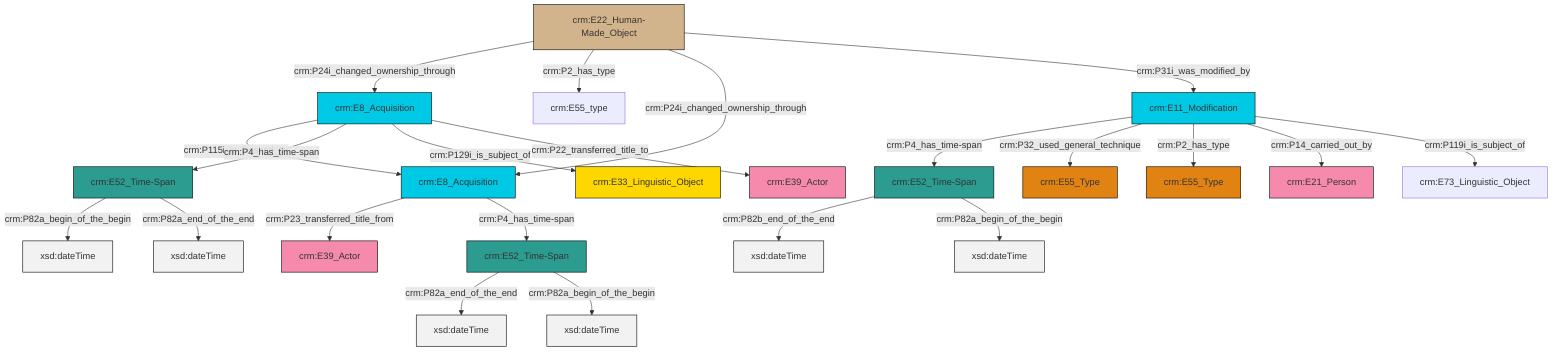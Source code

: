 graph TD
classDef Literal fill:#f2f2f2,stroke:#000000;
classDef CRM_Entity fill:#FFFFFF,stroke:#000000;
classDef Temporal_Entity fill:#00C9E6, stroke:#000000;
classDef Type fill:#E18312, stroke:#000000;
classDef Time-Span fill:#2C9C91, stroke:#000000;
classDef Appellation fill:#FFEB7F, stroke:#000000;
classDef Place fill:#008836, stroke:#000000;
classDef Persistent_Item fill:#B266B2, stroke:#000000;
classDef Conceptual_Object fill:#FFD700, stroke:#000000;
classDef Physical_Thing fill:#D2B48C, stroke:#000000;
classDef Actor fill:#f58aad, stroke:#000000;
classDef PC_Classes fill:#4ce600, stroke:#000000;
classDef Multi fill:#cccccc,stroke:#000000;

0["crm:E11_Modification"]:::Temporal_Entity -->|crm:P4_has_time-span| 1["crm:E52_Time-Span"]:::Time-Span
0["crm:E11_Modification"]:::Temporal_Entity -->|crm:P32_used_general_technique| 2["crm:E55_Type"]:::Type
5["crm:E8_Acquisition"]:::Temporal_Entity -->|crm:P115i_is_finished_by| 6["crm:E8_Acquisition"]:::Temporal_Entity
7["crm:E52_Time-Span"]:::Time-Span -->|crm:P82a_end_of_the_end| 8[xsd:dateTime]:::Literal
16["crm:E22_Human-Made_Object"]:::Physical_Thing -->|crm:P24i_changed_ownership_through| 5["crm:E8_Acquisition"]:::Temporal_Entity
16["crm:E22_Human-Made_Object"]:::Physical_Thing -->|crm:P2_has_type| 19["crm:E55_type"]:::Default
1["crm:E52_Time-Span"]:::Time-Span -->|crm:P82b_end_of_the_end| 20[xsd:dateTime]:::Literal
16["crm:E22_Human-Made_Object"]:::Physical_Thing -->|crm:P24i_changed_ownership_through| 6["crm:E8_Acquisition"]:::Temporal_Entity
21["crm:E52_Time-Span"]:::Time-Span -->|crm:P82a_begin_of_the_begin| 22[xsd:dateTime]:::Literal
0["crm:E11_Modification"]:::Temporal_Entity -->|crm:P2_has_type| 17["crm:E55_Type"]:::Type
16["crm:E22_Human-Made_Object"]:::Physical_Thing -->|crm:P31i_was_modified_by| 0["crm:E11_Modification"]:::Temporal_Entity
5["crm:E8_Acquisition"]:::Temporal_Entity -->|crm:P4_has_time-span| 21["crm:E52_Time-Span"]:::Time-Span
7["crm:E52_Time-Span"]:::Time-Span -->|crm:P82a_begin_of_the_begin| 24[xsd:dateTime]:::Literal
0["crm:E11_Modification"]:::Temporal_Entity -->|crm:P14_carried_out_by| 3["crm:E21_Person"]:::Actor
5["crm:E8_Acquisition"]:::Temporal_Entity -->|crm:P129i_is_subject_of| 27["crm:E33_Linguistic_Object"]:::Conceptual_Object
6["crm:E8_Acquisition"]:::Temporal_Entity -->|crm:P23_transferred_title_from| 25["crm:E39_Actor"]:::Actor
5["crm:E8_Acquisition"]:::Temporal_Entity -->|crm:P22_transferred_title_to| 11["crm:E39_Actor"]:::Actor
1["crm:E52_Time-Span"]:::Time-Span -->|crm:P82a_begin_of_the_begin| 32[xsd:dateTime]:::Literal
21["crm:E52_Time-Span"]:::Time-Span -->|crm:P82a_end_of_the_end| 33[xsd:dateTime]:::Literal
6["crm:E8_Acquisition"]:::Temporal_Entity -->|crm:P4_has_time-span| 7["crm:E52_Time-Span"]:::Time-Span
0["crm:E11_Modification"]:::Temporal_Entity -->|crm:P119i_is_subject_of| 28["crm:E73_Linguistic_Object"]:::Default